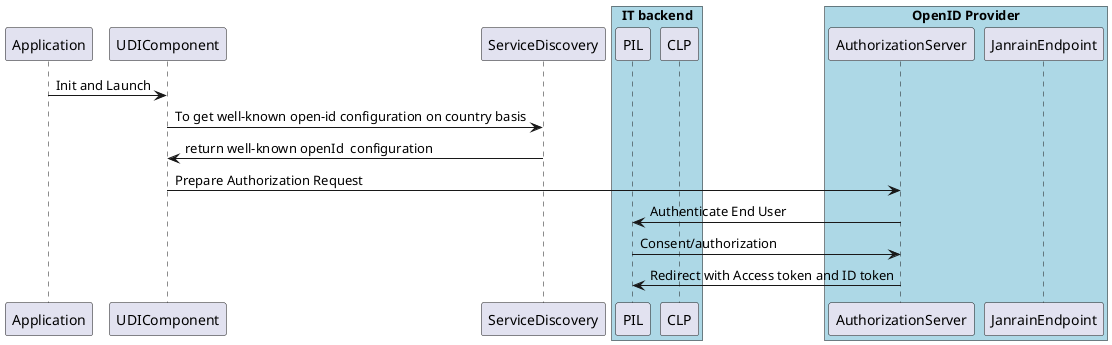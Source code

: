 @startuml

Application -> UDIComponent: Init and Launch

UDIComponent -> ServiceDiscovery: To get well-known open-id configuration on country basis
ServiceDiscovery ->UDIComponent : return well-known openId  configuration
UDIComponent -> AuthorizationServer: Prepare Authorization Request
'UDIComponent ->AuthorizationServer: Authorization Request
AuthorizationServer ->PIL:Authenticate End User
PIL -> AuthorizationServer : Consent/authorization
AuthorizationServer ->PIL :Redirect with Access token and ID token



box "IT backend" #LightBlue
participant PIL
participant CLP
end box


box "OpenID Provider" #LightBlue
participant AuthorizationServer
participant JanrainEndpoint
end box

@enduml